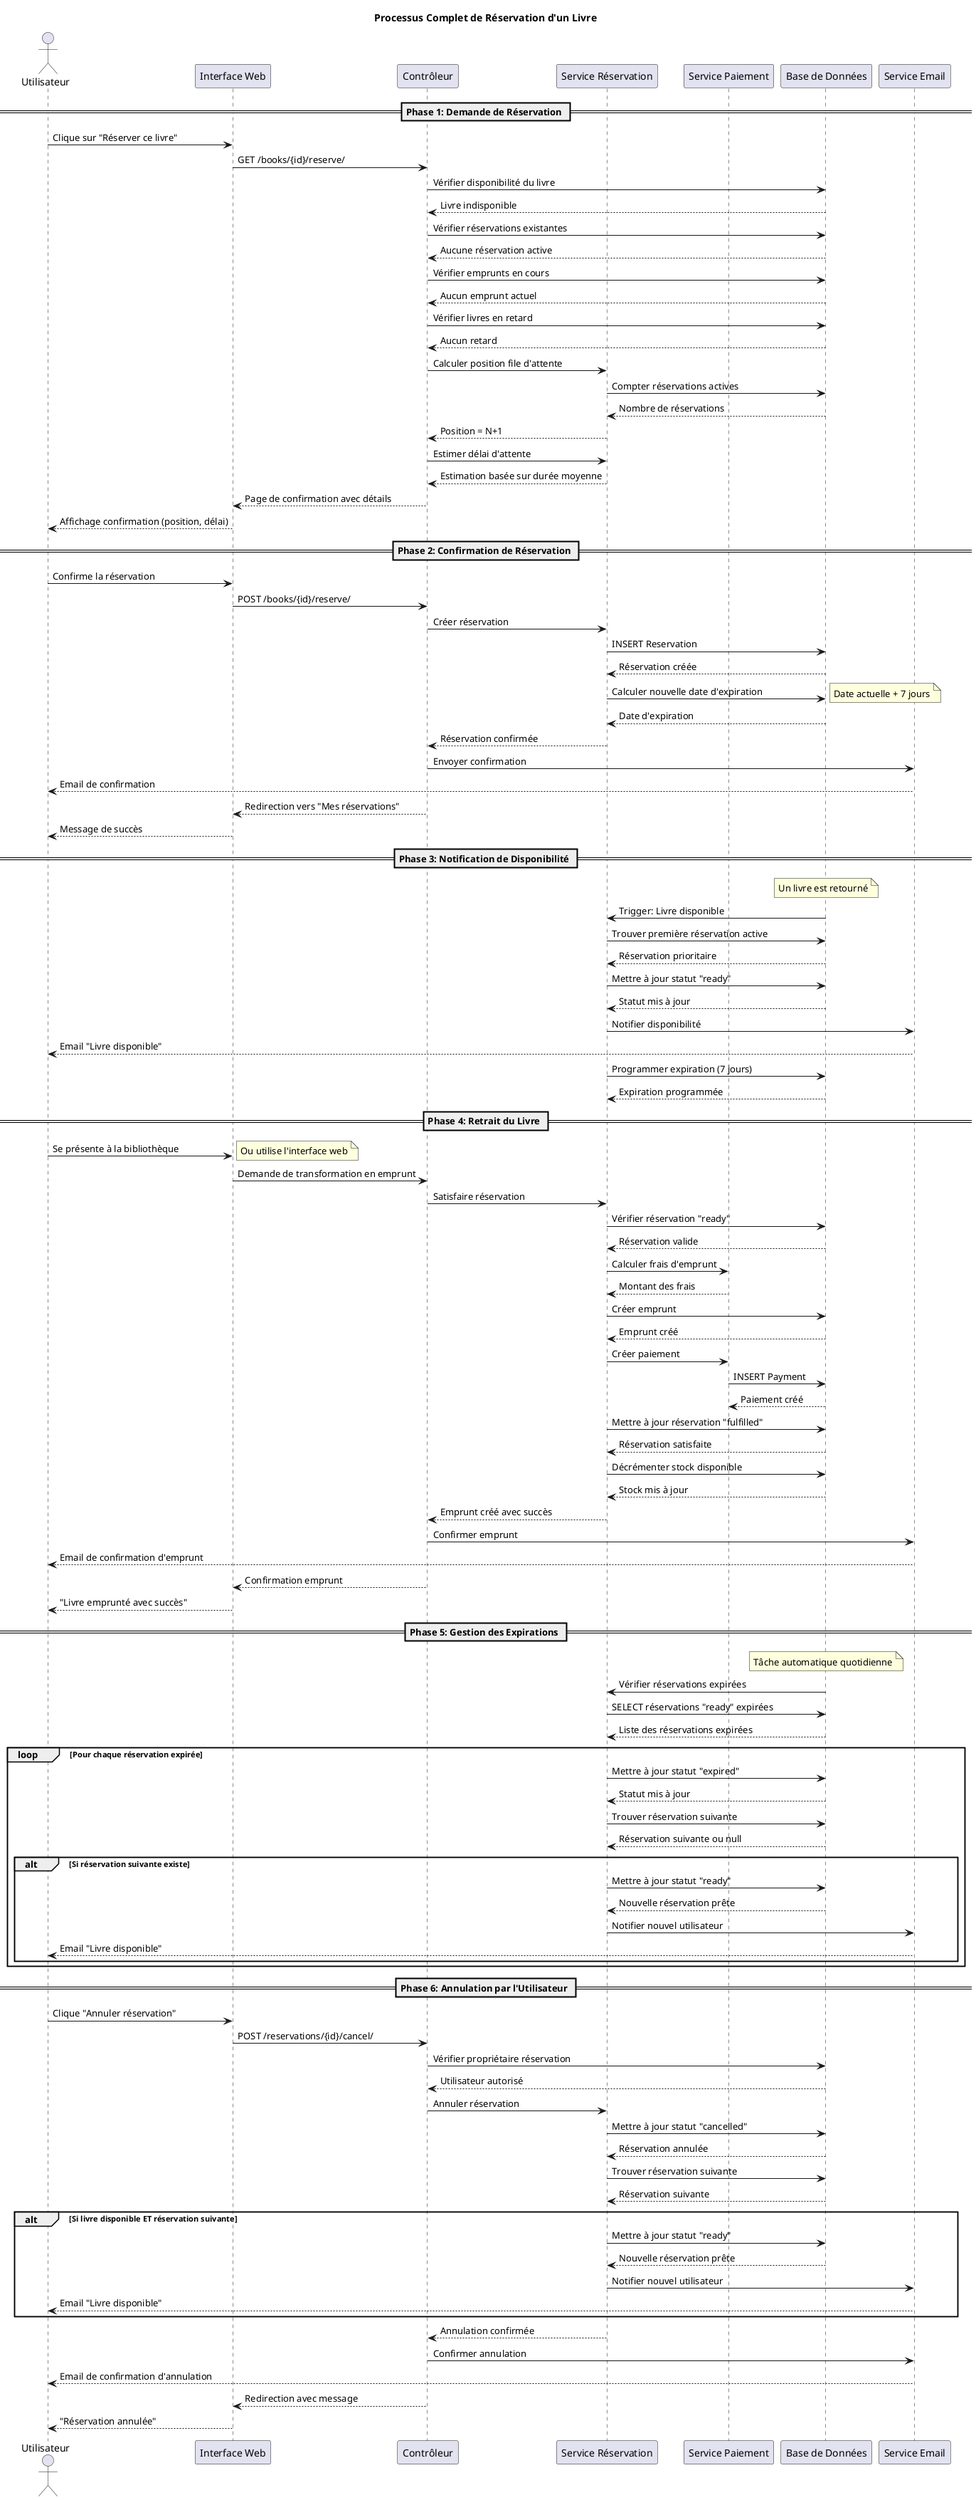 @startuml Processus de Réservation - Diagramme de Séquence

title Processus Complet de Réservation d'un Livre

actor "Utilisateur" as User
participant "Interface Web" as UI
participant "Contrôleur" as Controller
participant "Service Réservation" as ReservationService
participant "Service Paiement" as PaymentService
participant "Base de Données" as DB
participant "Service Email" as EmailService

== Phase 1: Demande de Réservation ==

User -> UI: Clique sur "Réserver ce livre"
UI -> Controller: GET /books/{id}/reserve/

Controller -> DB: Vérifier disponibilité du livre
DB --> Controller: Livre indisponible

Controller -> DB: Vérifier réservations existantes
DB --> Controller: Aucune réservation active

Controller -> DB: Vérifier emprunts en cours
DB --> Controller: Aucun emprunt actuel

Controller -> DB: Vérifier livres en retard
DB --> Controller: Aucun retard

Controller -> ReservationService: Calculer position file d'attente
ReservationService -> DB: Compter réservations actives
DB --> ReservationService: Nombre de réservations
ReservationService --> Controller: Position = N+1

Controller -> ReservationService: Estimer délai d'attente
ReservationService --> Controller: Estimation basée sur durée moyenne

Controller --> UI: Page de confirmation avec détails
UI --> User: Affichage confirmation (position, délai)

== Phase 2: Confirmation de Réservation ==

User -> UI: Confirme la réservation
UI -> Controller: POST /books/{id}/reserve/

Controller -> ReservationService: Créer réservation
ReservationService -> DB: INSERT Reservation
DB --> ReservationService: Réservation créée

ReservationService -> DB: Calculer nouvelle date d'expiration
note right: Date actuelle + 7 jours
DB --> ReservationService: Date d'expiration

ReservationService --> Controller: Réservation confirmée

Controller -> EmailService: Envoyer confirmation
EmailService --> User: Email de confirmation

Controller --> UI: Redirection vers "Mes réservations"
UI --> User: Message de succès

== Phase 3: Notification de Disponibilité ==

note over DB: Un livre est retourné
DB -> ReservationService: Trigger: Livre disponible

ReservationService -> DB: Trouver première réservation active
DB --> ReservationService: Réservation prioritaire

ReservationService -> DB: Mettre à jour statut "ready"
DB --> ReservationService: Statut mis à jour

ReservationService -> EmailService: Notifier disponibilité
EmailService --> User: Email "Livre disponible"

ReservationService -> DB: Programmer expiration (7 jours)
DB --> ReservationService: Expiration programmée

== Phase 4: Retrait du Livre ==

User -> UI: Se présente à la bibliothèque
note right: Ou utilise l'interface web

UI -> Controller: Demande de transformation en emprunt
Controller -> ReservationService: Satisfaire réservation

ReservationService -> DB: Vérifier réservation "ready"
DB --> ReservationService: Réservation valide

ReservationService -> PaymentService: Calculer frais d'emprunt
PaymentService --> ReservationService: Montant des frais

ReservationService -> DB: Créer emprunt
DB --> ReservationService: Emprunt créé

ReservationService -> PaymentService: Créer paiement
PaymentService -> DB: INSERT Payment
DB --> PaymentService: Paiement créé

ReservationService -> DB: Mettre à jour réservation "fulfilled"
DB --> ReservationService: Réservation satisfaite

ReservationService -> DB: Décrémenter stock disponible
DB --> ReservationService: Stock mis à jour

ReservationService --> Controller: Emprunt créé avec succès

Controller -> EmailService: Confirmer emprunt
EmailService --> User: Email de confirmation d'emprunt

Controller --> UI: Confirmation emprunt
UI --> User: "Livre emprunté avec succès"

== Phase 5: Gestion des Expirations ==

note over DB: Tâche automatique quotidienne

DB -> ReservationService: Vérifier réservations expirées
ReservationService -> DB: SELECT réservations "ready" expirées
DB --> ReservationService: Liste des réservations expirées

loop Pour chaque réservation expirée
    ReservationService -> DB: Mettre à jour statut "expired"
    DB --> ReservationService: Statut mis à jour
    
    ReservationService -> DB: Trouver réservation suivante
    DB --> ReservationService: Réservation suivante ou null
    
    alt Si réservation suivante existe
        ReservationService -> DB: Mettre à jour statut "ready"
        DB --> ReservationService: Nouvelle réservation prête
        
        ReservationService -> EmailService: Notifier nouvel utilisateur
        EmailService --> User: Email "Livre disponible"
    end
end

== Phase 6: Annulation par l'Utilisateur ==

User -> UI: Clique "Annuler réservation"
UI -> Controller: POST /reservations/{id}/cancel/

Controller -> DB: Vérifier propriétaire réservation
DB --> Controller: Utilisateur autorisé

Controller -> ReservationService: Annuler réservation
ReservationService -> DB: Mettre à jour statut "cancelled"
DB --> ReservationService: Réservation annulée

ReservationService -> DB: Trouver réservation suivante
DB --> ReservationService: Réservation suivante

alt Si livre disponible ET réservation suivante
    ReservationService -> DB: Mettre à jour statut "ready"
    DB --> ReservationService: Nouvelle réservation prête
    
    ReservationService -> EmailService: Notifier nouvel utilisateur
    EmailService --> User: Email "Livre disponible"
end

ReservationService --> Controller: Annulation confirmée

Controller -> EmailService: Confirmer annulation
EmailService --> User: Email de confirmation d'annulation

Controller --> UI: Redirection avec message
UI --> User: "Réservation annulée"

@enduml
